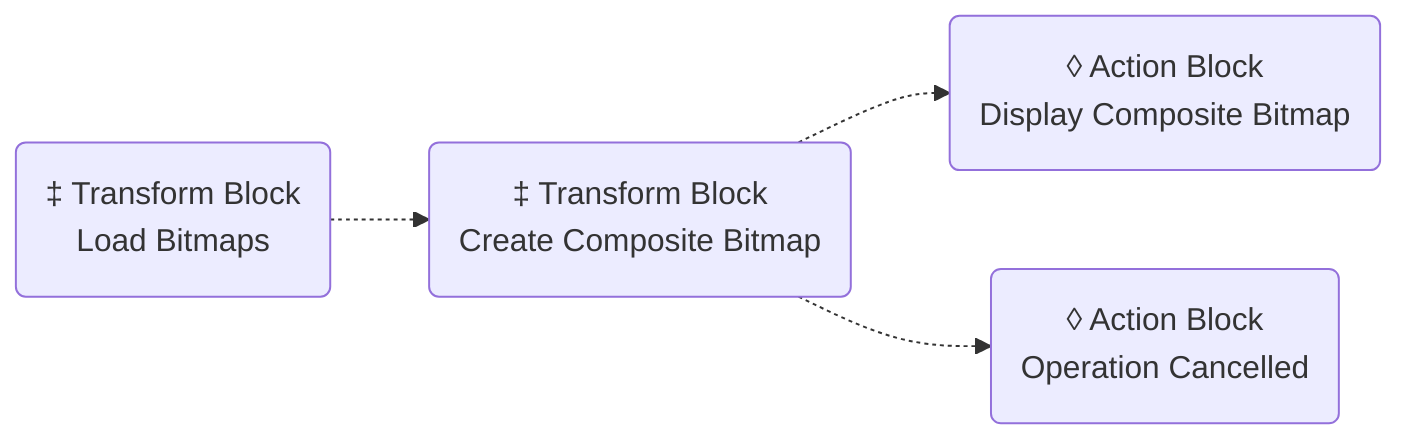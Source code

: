 flowchart LR

    lB("‡ Transform Block 
    Load Bitmaps")

    cCB("‡ Transform Block 
    Create Composite Bitmap")

    dCB("◊ Action Block 
    Display Composite Bitmap")

    oC("◊ Action Block 
    Operation Cancelled")

    lB .-> cCB .-> dCB
    cCB .-> oC